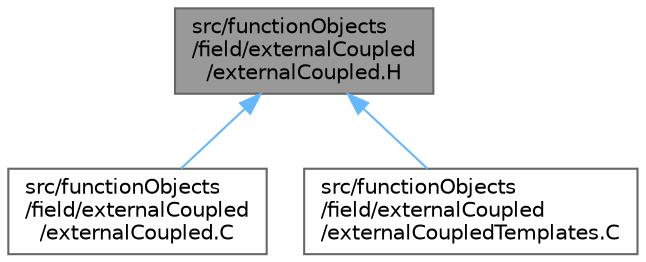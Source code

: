 digraph "src/functionObjects/field/externalCoupled/externalCoupled.H"
{
 // LATEX_PDF_SIZE
  bgcolor="transparent";
  edge [fontname=Helvetica,fontsize=10,labelfontname=Helvetica,labelfontsize=10];
  node [fontname=Helvetica,fontsize=10,shape=box,height=0.2,width=0.4];
  Node1 [id="Node000001",label="src/functionObjects\l/field/externalCoupled\l/externalCoupled.H",height=0.2,width=0.4,color="gray40", fillcolor="grey60", style="filled", fontcolor="black",tooltip=" "];
  Node1 -> Node2 [id="edge1_Node000001_Node000002",dir="back",color="steelblue1",style="solid",tooltip=" "];
  Node2 [id="Node000002",label="src/functionObjects\l/field/externalCoupled\l/externalCoupled.C",height=0.2,width=0.4,color="grey40", fillcolor="white", style="filled",URL="$externalCoupled_8C.html",tooltip=" "];
  Node1 -> Node3 [id="edge2_Node000001_Node000003",dir="back",color="steelblue1",style="solid",tooltip=" "];
  Node3 [id="Node000003",label="src/functionObjects\l/field/externalCoupled\l/externalCoupledTemplates.C",height=0.2,width=0.4,color="grey40", fillcolor="white", style="filled",URL="$externalCoupledTemplates_8C.html",tooltip=" "];
}
